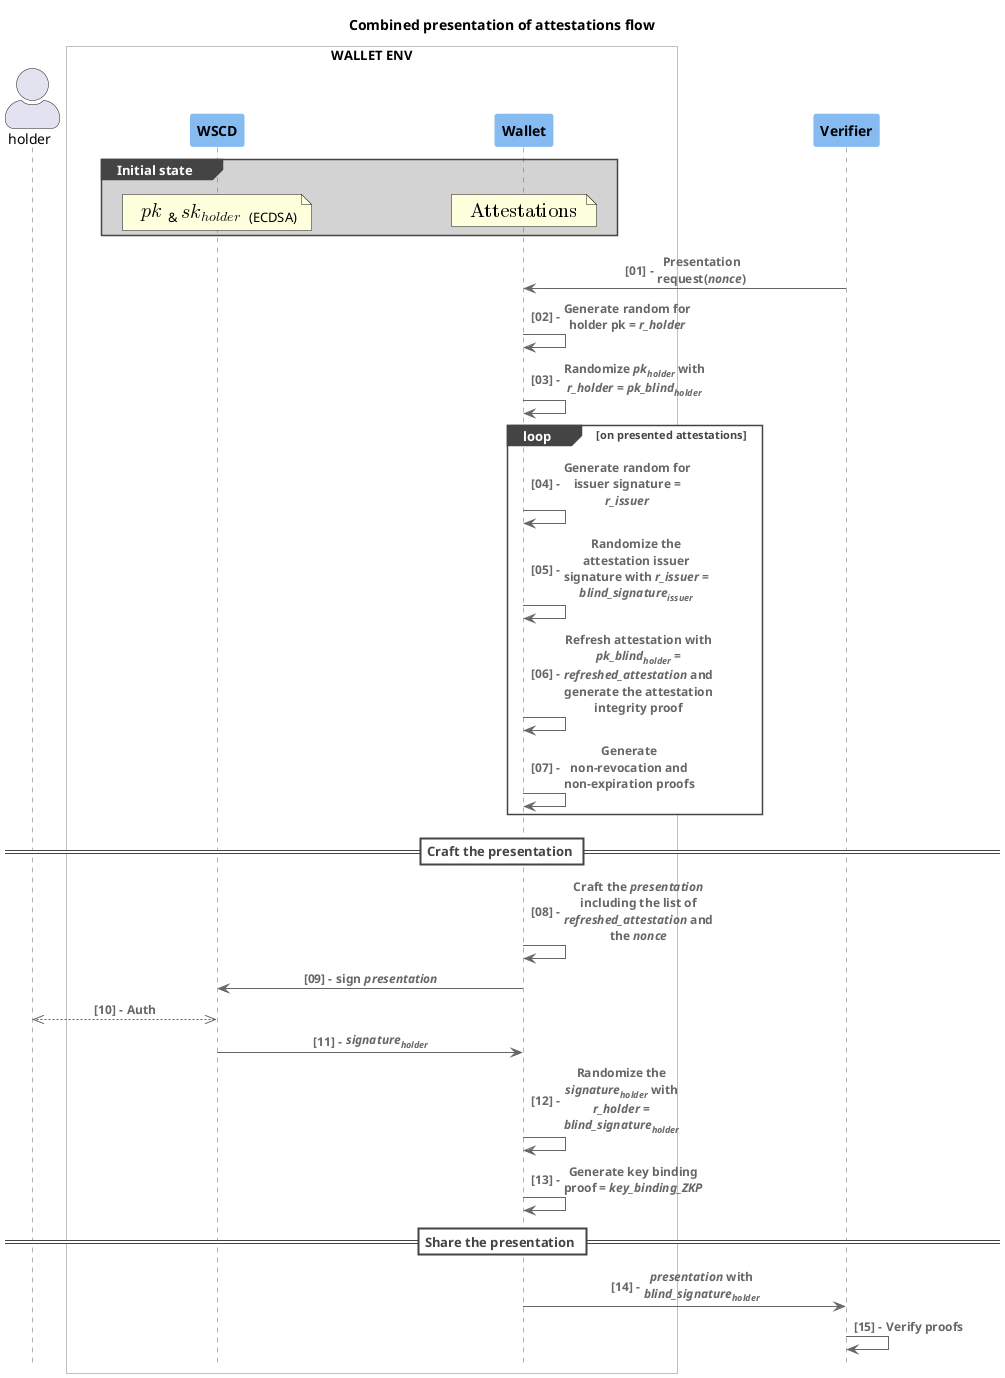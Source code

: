 @startuml 1/combined-presentation
title Combined presentation of attestations flow

!include <c4/C4_Context.puml>
!include <c4/C4_Container.puml>
!include <c4/C4_Component.puml>
!include <c4/C4_Dynamic.puml>
!include <c4/C4_Sequence.puml>

skinparam ParticipantPadding 120

HIDE_STEREOTYPE()
autonumber "<b>[00] - "

skinparam useBetaStyle true
<style>
    sequenceDiagram {
        participant {
            BackgroundColor #85BBF0
            FontStyle bold
            LineColor #85BBF0
        }
        box {
            LineColor lightgrey
        }
    }
</style>

actor "holder" as h

skinparam SequenceBoxBorderColor grey

box "WALLET ENV" #White
    participant "WSCD" as wscd
    participant "Wallet" as w
end box

participant "Verifier" as v

group #LightGrey Initial state 
    /note over wscd
        <math>pk</math>&<math>sk_(holder)</math> (ECDSA)
    end note
    /note over w
        <math>"Attestations"</math>
    end note
end group

Rel(v, w, "Presentation request(//nonce//)")
Rel(w, w, "Generate random for holder pk = //r_holder//")
Rel(w, w, "Randomize //pk<sub>holder</sub>// with //r_holder// = //pk_blind<sub>holder</sub>//")

loop on presented attestations
    Rel(w, w, "Generate random for issuer signature = //r_issuer//")
    Rel(w, w, "Randomize the attestation issuer signature with //r_issuer// = //blind_signature<sub>issuer</sub>//")
    Rel(w, w, "Refresh attestation with //pk_blind<sub>holder</sub>// = //refreshed_attestation// and generate the attestation integrity proof")
    Rel(w, w, "Generate non-revocation and non-expiration proofs")
end loop

== Craft the presentation ==
Rel(w, w, "Craft the //presentation// including the list of //refreshed_attestation// and the //nonce//")
Rel(w, wscd, "sign //presentation//")
BiRel(h, wscd, "Auth")
Rel(wscd, w, "//signature<sub>holder</sub>//")
Rel(w, w, "Randomize the //signature<sub>holder</sub>// with //r_holder// = //blind_signature<sub>holder</sub>//")
Rel(w, w, "Generate key binding proof = //key_binding_ZKP//")

== Share the presentation ==
Rel(w, v, "//presentation// with //blind_signature<sub>holder</sub>//")
Rel(v, v, "Verify proofs")

@enduml